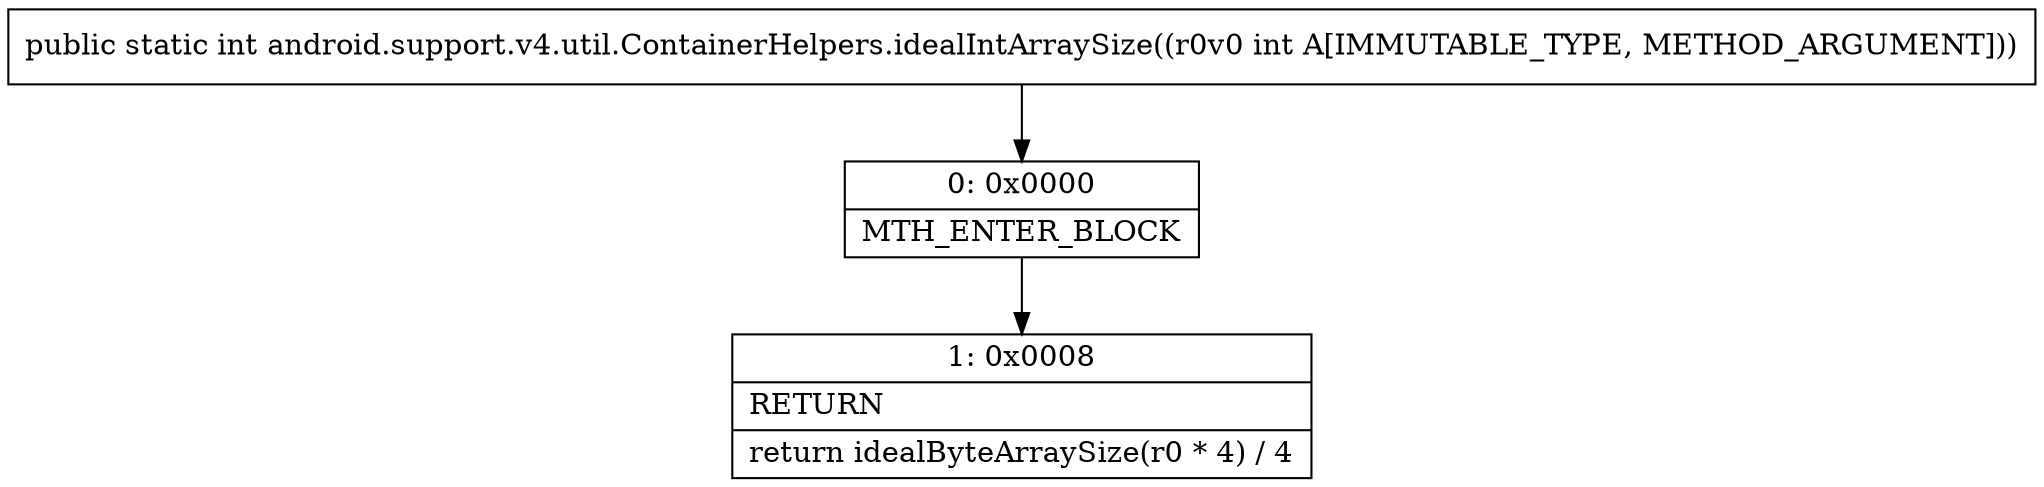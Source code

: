 digraph "CFG forandroid.support.v4.util.ContainerHelpers.idealIntArraySize(I)I" {
Node_0 [shape=record,label="{0\:\ 0x0000|MTH_ENTER_BLOCK\l}"];
Node_1 [shape=record,label="{1\:\ 0x0008|RETURN\l|return idealByteArraySize(r0 * 4) \/ 4\l}"];
MethodNode[shape=record,label="{public static int android.support.v4.util.ContainerHelpers.idealIntArraySize((r0v0 int A[IMMUTABLE_TYPE, METHOD_ARGUMENT])) }"];
MethodNode -> Node_0;
Node_0 -> Node_1;
}

